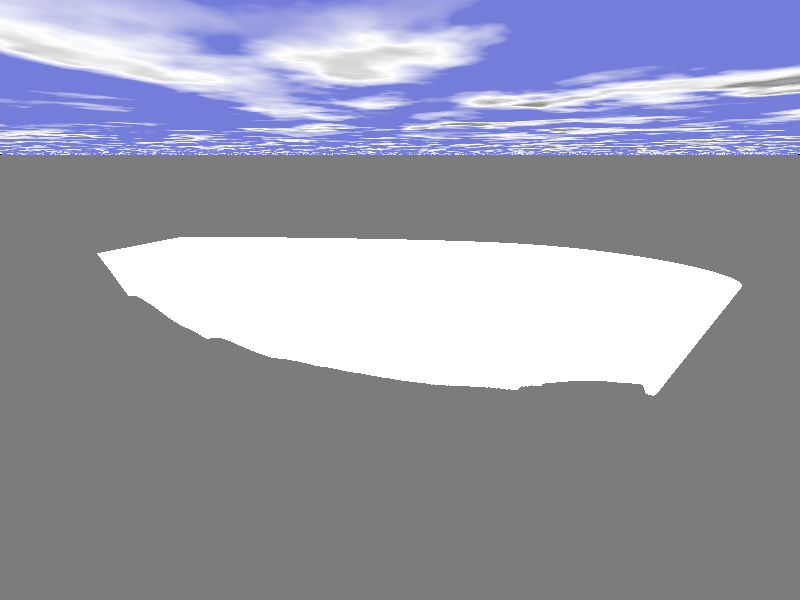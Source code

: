 // PoVRay 3.7 Scene File "IsoWater_001.pov"
// author: Friedrich A. Lohmueller, April-2011
// email: Friedrich.Lohmueller_at_t-online.de
// homepage: http://www.f-lohmueller.de
//--------------------------------------------------------------------------
#version 3.7;
global_settings{ assumed_gamma 1.0 }
#default{ finish{ ambient 0.1 diffuse 0.9 }}
//--------------------------------------------------------------------------
#include "colors.inc"
#include "textures.inc"
#include "glass.inc"
#include "metals.inc"
#include "golds.inc"
#include "stones.inc"
#include "woods.inc"
#include "shapes.inc"
#include "shapes2.inc"
#include "functions.inc"
#include "math.inc"
#include "transforms.inc"
//--------------------------------------------------------------------------
// camera ------------------------------------------------------------------
#declare Camera_0 = camera {/*ultra_wide_angle*/ angle 75      // front view
                            location  <0.0 , 3.0 ,-9.0>
                            right     x*image_width/image_height
                            look_at   <0.0 , 0.5 , 0.0>}
#declare Camera_1 = camera {/*ultra_wide_angle*/ angle 90   // diagonal view
                            location  <10.0 , 12.5 ,-5.0>
                            right     x*image_width/image_height
                            look_at   <0.0 , 1.0 , 0.0>}
#declare Camera_2 = camera {/*ultra_wide_angle*/ angle 90 // right side view
                            location  <3.0 , 1.0 , 0.0>
                            right     x*image_width/image_height
                            look_at   <0.0 , 1.0 , 0.0>}
#declare Camera_3 = camera {/*ultra_wide_angle*/ angle 50        // top view
                            location  <0.0 , 30.0 ,-0-0.001>
                            right     x*image_width/image_height
                            look_at   <0.0 , 1.0 , 0.0>}
camera{Camera_0}
// sun ---------------------------------------------------------------------
light_source{<-1500,1500,-1500> color White}
// sky ---------------------------------------------------------------------
plane{<0,1,0>,1 hollow
       texture{ pigment{ bozo turbulence 0.92
                         color_map { [0.00 rgb <0.25, 0.30, 1.0>*0.7]
                                     [0.50 rgb <0.25, 0.30, 1.0>*0.7]
                                     [0.70 rgb <1,1,1>]
                                     [0.85 rgb <0.25,0.25,0.25>]
                                     [1.0 rgb <0.5,0.5,0.5>]}
                        scale<1,1,1.5>*2.5  translate< 0,0,0>
                       }
                finish {ambient 1 diffuse 0} }
       scale 10000}
// fog on the ground -------------------------------------------------
fog { fog_type   2
      distance   150
      color      White
      fog_offset 0.1
      fog_alt    2.5
      turbulence 1.8
    }
// -------------------------------------------------------------------



//--------------------------------------------------------------------------
//--------------------------------------------------------------------------
#declare Water_Texture = //texture{pigment{ White} } //
                         texture{Polished_Chrome }
// pigment for isosurface modulation
// and pigment pattern for normal
#declare Pigment_01 =
pigment { bumps
          turbulence 0.2
          scale <3,1,1>
          translate<-1.25,0,-0.7>
          //rotate<0,-30,0>
} // end pigment
//---------------------------------------
#declare Pigment_Function_01 =
function {
  pigment { Pigment_01 }
} // end of function
//---------------------------------------
// sizes x/z of isosurface container box
#local Scale_x = 10;
#local Scale_z = 7;
#local Iso_Start =<-Scale_x,-1.0,-Scale_z>;
#local Iso_End   =< Scale_x, 1.0, Scale_z>;
//---------------------------------------

isosurface {

  function{
    y
   -Pigment_Function_01(x, y, z).gray* 0.95
  } //

  contained_by { box {Iso_Start,Iso_End} }
  accuracy 0.01
  max_gradient 2

  texture{ Water_Texture  // pigment{ White}
           normal { pigment_pattern {  Pigment_01 } }
         // finish { phong 1}
         }
  // dont scale this isosurface!
  // scale the Pigment_01 if necessary!
translate <0, -0.3 , 0>}
// end of isosurface ------------------------------

//---------------------------------------------------



difference{

plane{<0,1,0>, 0 }
box { Iso_Start,Iso_End  }

      texture{  Water_Texture // pigment{ White }
               normal { pigment_pattern {  Pigment_01 }, 5 }
              //  finish { phong 1 }
              }
     translate<0,0.0,0>
     }
/*
// isosurface borders shown by wire frame
object{ // Wire_Box(A, B, WireRadius, UseMerge)
        Wire_Box(Iso_Start,Iso_End , 0.05 , 0)

        texture{ pigment{ color rgb<1,0.65,0.0>}
               }
        scale<1,1,1>  rotate<0, 0,0> translate<0,0.1,0>
      } // ---------------------------------------------
  */
// shape of a ship
#declare S_Shape_1 =
// linear prism in y-direction: from .. ,to ..,number of points (first = last)
prism { conic_sweep
        cubic_spline
        0.00 ,4.00 , 9

        <-0.50,  1.00>,
        <-0.50,  0.50>,
        < 0.00, -0.75>,
        < 0.50,  0.00>,
        < 0.20,  1.50>,
        < 0.00,  1.70>,
        <-0.20,  1.50>,
        <-0.50,  0.50>,
        < 0.00, -0.75>
        scale <1,0.25,1>
      } // end of prism --------------------------------------------------------

#declare S_Shape_2 =
// linear prism in y-direction: from .. ,to ..,number of points (first = last)
prism { conic_sweep
        cubic_spline
        0.00 ,2.01 , 9

        <-0.50,  1.00>,
        <-0.50,  0.50>,
        < 0.00, -0.75>,
        < 0.50,  0.00>,
        < 0.20,  2.00>,
        < 0.00,  2.50>,
        <-0.20,  2.00>,
        <-0.50,  0.50>,
        < 0.00, -0.75>
        scale <1,1,1> translate<0,-1.00,0>
      } // end of prism --------------------------------------------------------



// ship
intersection{
  object{ S_Shape_1 }
  object{ S_Shape_2 }
  box{<-2,-0,-2>,<2,1.1,3.80>
     matrix<1, 0,   0, // matrix-shear_y_to_z
            0, 1,-0.15,
            0, 0, 1,
            0, 0, 0>
     }
  texture{ pigment{ color White*1.2}
           finish { phong 1.0 reflection{ 0.3 metallic 0.3}}
         }
  scale <2,3,2>*1
  rotate<2,0, 2>
  rotate< 0,-60,0>
  translate<1.20,-1.50,-2.00>
} // end of union
